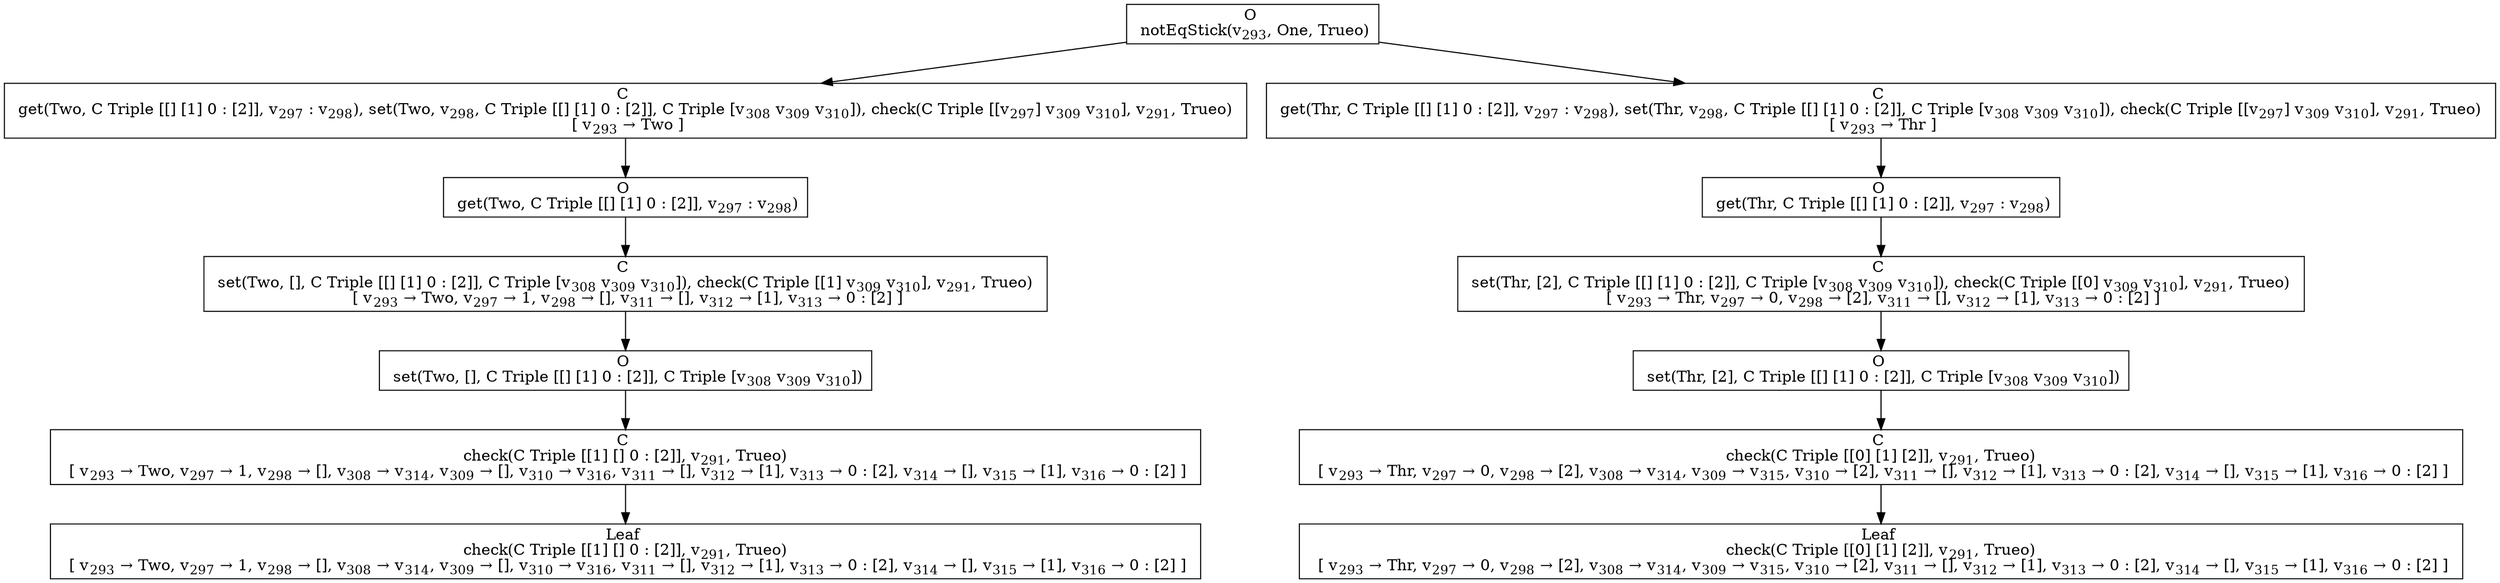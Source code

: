 digraph {
    graph [rankdir=TB
          ,bgcolor=transparent];
    node [shape=box
         ,fillcolor=white
         ,style=filled];
    0 [label=<O <BR/> notEqStick(v<SUB>293</SUB>, One, Trueo)>];
    1 [label=<C <BR/> get(Two, C Triple [[] [1] 0 : [2]], v<SUB>297</SUB> : v<SUB>298</SUB>), set(Two, v<SUB>298</SUB>, C Triple [[] [1] 0 : [2]], C Triple [v<SUB>308</SUB> v<SUB>309</SUB> v<SUB>310</SUB>]), check(C Triple [[v<SUB>297</SUB>] v<SUB>309</SUB> v<SUB>310</SUB>], v<SUB>291</SUB>, Trueo) <BR/>  [ v<SUB>293</SUB> &rarr; Two ] >];
    2 [label=<C <BR/> get(Thr, C Triple [[] [1] 0 : [2]], v<SUB>297</SUB> : v<SUB>298</SUB>), set(Thr, v<SUB>298</SUB>, C Triple [[] [1] 0 : [2]], C Triple [v<SUB>308</SUB> v<SUB>309</SUB> v<SUB>310</SUB>]), check(C Triple [[v<SUB>297</SUB>] v<SUB>309</SUB> v<SUB>310</SUB>], v<SUB>291</SUB>, Trueo) <BR/>  [ v<SUB>293</SUB> &rarr; Thr ] >];
    3 [label=<O <BR/> get(Two, C Triple [[] [1] 0 : [2]], v<SUB>297</SUB> : v<SUB>298</SUB>)>];
    4 [label=<C <BR/> set(Two, [], C Triple [[] [1] 0 : [2]], C Triple [v<SUB>308</SUB> v<SUB>309</SUB> v<SUB>310</SUB>]), check(C Triple [[1] v<SUB>309</SUB> v<SUB>310</SUB>], v<SUB>291</SUB>, Trueo) <BR/>  [ v<SUB>293</SUB> &rarr; Two, v<SUB>297</SUB> &rarr; 1, v<SUB>298</SUB> &rarr; [], v<SUB>311</SUB> &rarr; [], v<SUB>312</SUB> &rarr; [1], v<SUB>313</SUB> &rarr; 0 : [2] ] >];
    5 [label=<O <BR/> set(Two, [], C Triple [[] [1] 0 : [2]], C Triple [v<SUB>308</SUB> v<SUB>309</SUB> v<SUB>310</SUB>])>];
    6 [label=<C <BR/> check(C Triple [[1] [] 0 : [2]], v<SUB>291</SUB>, Trueo) <BR/>  [ v<SUB>293</SUB> &rarr; Two, v<SUB>297</SUB> &rarr; 1, v<SUB>298</SUB> &rarr; [], v<SUB>308</SUB> &rarr; v<SUB>314</SUB>, v<SUB>309</SUB> &rarr; [], v<SUB>310</SUB> &rarr; v<SUB>316</SUB>, v<SUB>311</SUB> &rarr; [], v<SUB>312</SUB> &rarr; [1], v<SUB>313</SUB> &rarr; 0 : [2], v<SUB>314</SUB> &rarr; [], v<SUB>315</SUB> &rarr; [1], v<SUB>316</SUB> &rarr; 0 : [2] ] >];
    7 [label=<Leaf <BR/> check(C Triple [[1] [] 0 : [2]], v<SUB>291</SUB>, Trueo) <BR/>  [ v<SUB>293</SUB> &rarr; Two, v<SUB>297</SUB> &rarr; 1, v<SUB>298</SUB> &rarr; [], v<SUB>308</SUB> &rarr; v<SUB>314</SUB>, v<SUB>309</SUB> &rarr; [], v<SUB>310</SUB> &rarr; v<SUB>316</SUB>, v<SUB>311</SUB> &rarr; [], v<SUB>312</SUB> &rarr; [1], v<SUB>313</SUB> &rarr; 0 : [2], v<SUB>314</SUB> &rarr; [], v<SUB>315</SUB> &rarr; [1], v<SUB>316</SUB> &rarr; 0 : [2] ] >];
    8 [label=<O <BR/> get(Thr, C Triple [[] [1] 0 : [2]], v<SUB>297</SUB> : v<SUB>298</SUB>)>];
    9 [label=<C <BR/> set(Thr, [2], C Triple [[] [1] 0 : [2]], C Triple [v<SUB>308</SUB> v<SUB>309</SUB> v<SUB>310</SUB>]), check(C Triple [[0] v<SUB>309</SUB> v<SUB>310</SUB>], v<SUB>291</SUB>, Trueo) <BR/>  [ v<SUB>293</SUB> &rarr; Thr, v<SUB>297</SUB> &rarr; 0, v<SUB>298</SUB> &rarr; [2], v<SUB>311</SUB> &rarr; [], v<SUB>312</SUB> &rarr; [1], v<SUB>313</SUB> &rarr; 0 : [2] ] >];
    10 [label=<O <BR/> set(Thr, [2], C Triple [[] [1] 0 : [2]], C Triple [v<SUB>308</SUB> v<SUB>309</SUB> v<SUB>310</SUB>])>];
    11 [label=<C <BR/> check(C Triple [[0] [1] [2]], v<SUB>291</SUB>, Trueo) <BR/>  [ v<SUB>293</SUB> &rarr; Thr, v<SUB>297</SUB> &rarr; 0, v<SUB>298</SUB> &rarr; [2], v<SUB>308</SUB> &rarr; v<SUB>314</SUB>, v<SUB>309</SUB> &rarr; v<SUB>315</SUB>, v<SUB>310</SUB> &rarr; [2], v<SUB>311</SUB> &rarr; [], v<SUB>312</SUB> &rarr; [1], v<SUB>313</SUB> &rarr; 0 : [2], v<SUB>314</SUB> &rarr; [], v<SUB>315</SUB> &rarr; [1], v<SUB>316</SUB> &rarr; 0 : [2] ] >];
    12 [label=<Leaf <BR/> check(C Triple [[0] [1] [2]], v<SUB>291</SUB>, Trueo) <BR/>  [ v<SUB>293</SUB> &rarr; Thr, v<SUB>297</SUB> &rarr; 0, v<SUB>298</SUB> &rarr; [2], v<SUB>308</SUB> &rarr; v<SUB>314</SUB>, v<SUB>309</SUB> &rarr; v<SUB>315</SUB>, v<SUB>310</SUB> &rarr; [2], v<SUB>311</SUB> &rarr; [], v<SUB>312</SUB> &rarr; [1], v<SUB>313</SUB> &rarr; 0 : [2], v<SUB>314</SUB> &rarr; [], v<SUB>315</SUB> &rarr; [1], v<SUB>316</SUB> &rarr; 0 : [2] ] >];
    0 -> 1 [label=""];
    0 -> 2 [label=""];
    1 -> 3 [label=""];
    2 -> 8 [label=""];
    3 -> 4 [label=""];
    4 -> 5 [label=""];
    5 -> 6 [label=""];
    6 -> 7 [label=""];
    8 -> 9 [label=""];
    9 -> 10 [label=""];
    10 -> 11 [label=""];
    11 -> 12 [label=""];
}